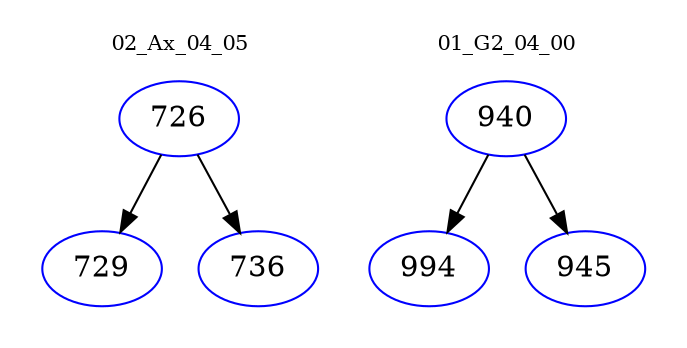 digraph{
subgraph cluster_0 {
color = white
label = "02_Ax_04_05";
fontsize=10;
T0_726 [label="726", color="blue"]
T0_726 -> T0_729 [color="black"]
T0_729 [label="729", color="blue"]
T0_726 -> T0_736 [color="black"]
T0_736 [label="736", color="blue"]
}
subgraph cluster_1 {
color = white
label = "01_G2_04_00";
fontsize=10;
T1_940 [label="940", color="blue"]
T1_940 -> T1_994 [color="black"]
T1_994 [label="994", color="blue"]
T1_940 -> T1_945 [color="black"]
T1_945 [label="945", color="blue"]
}
}

